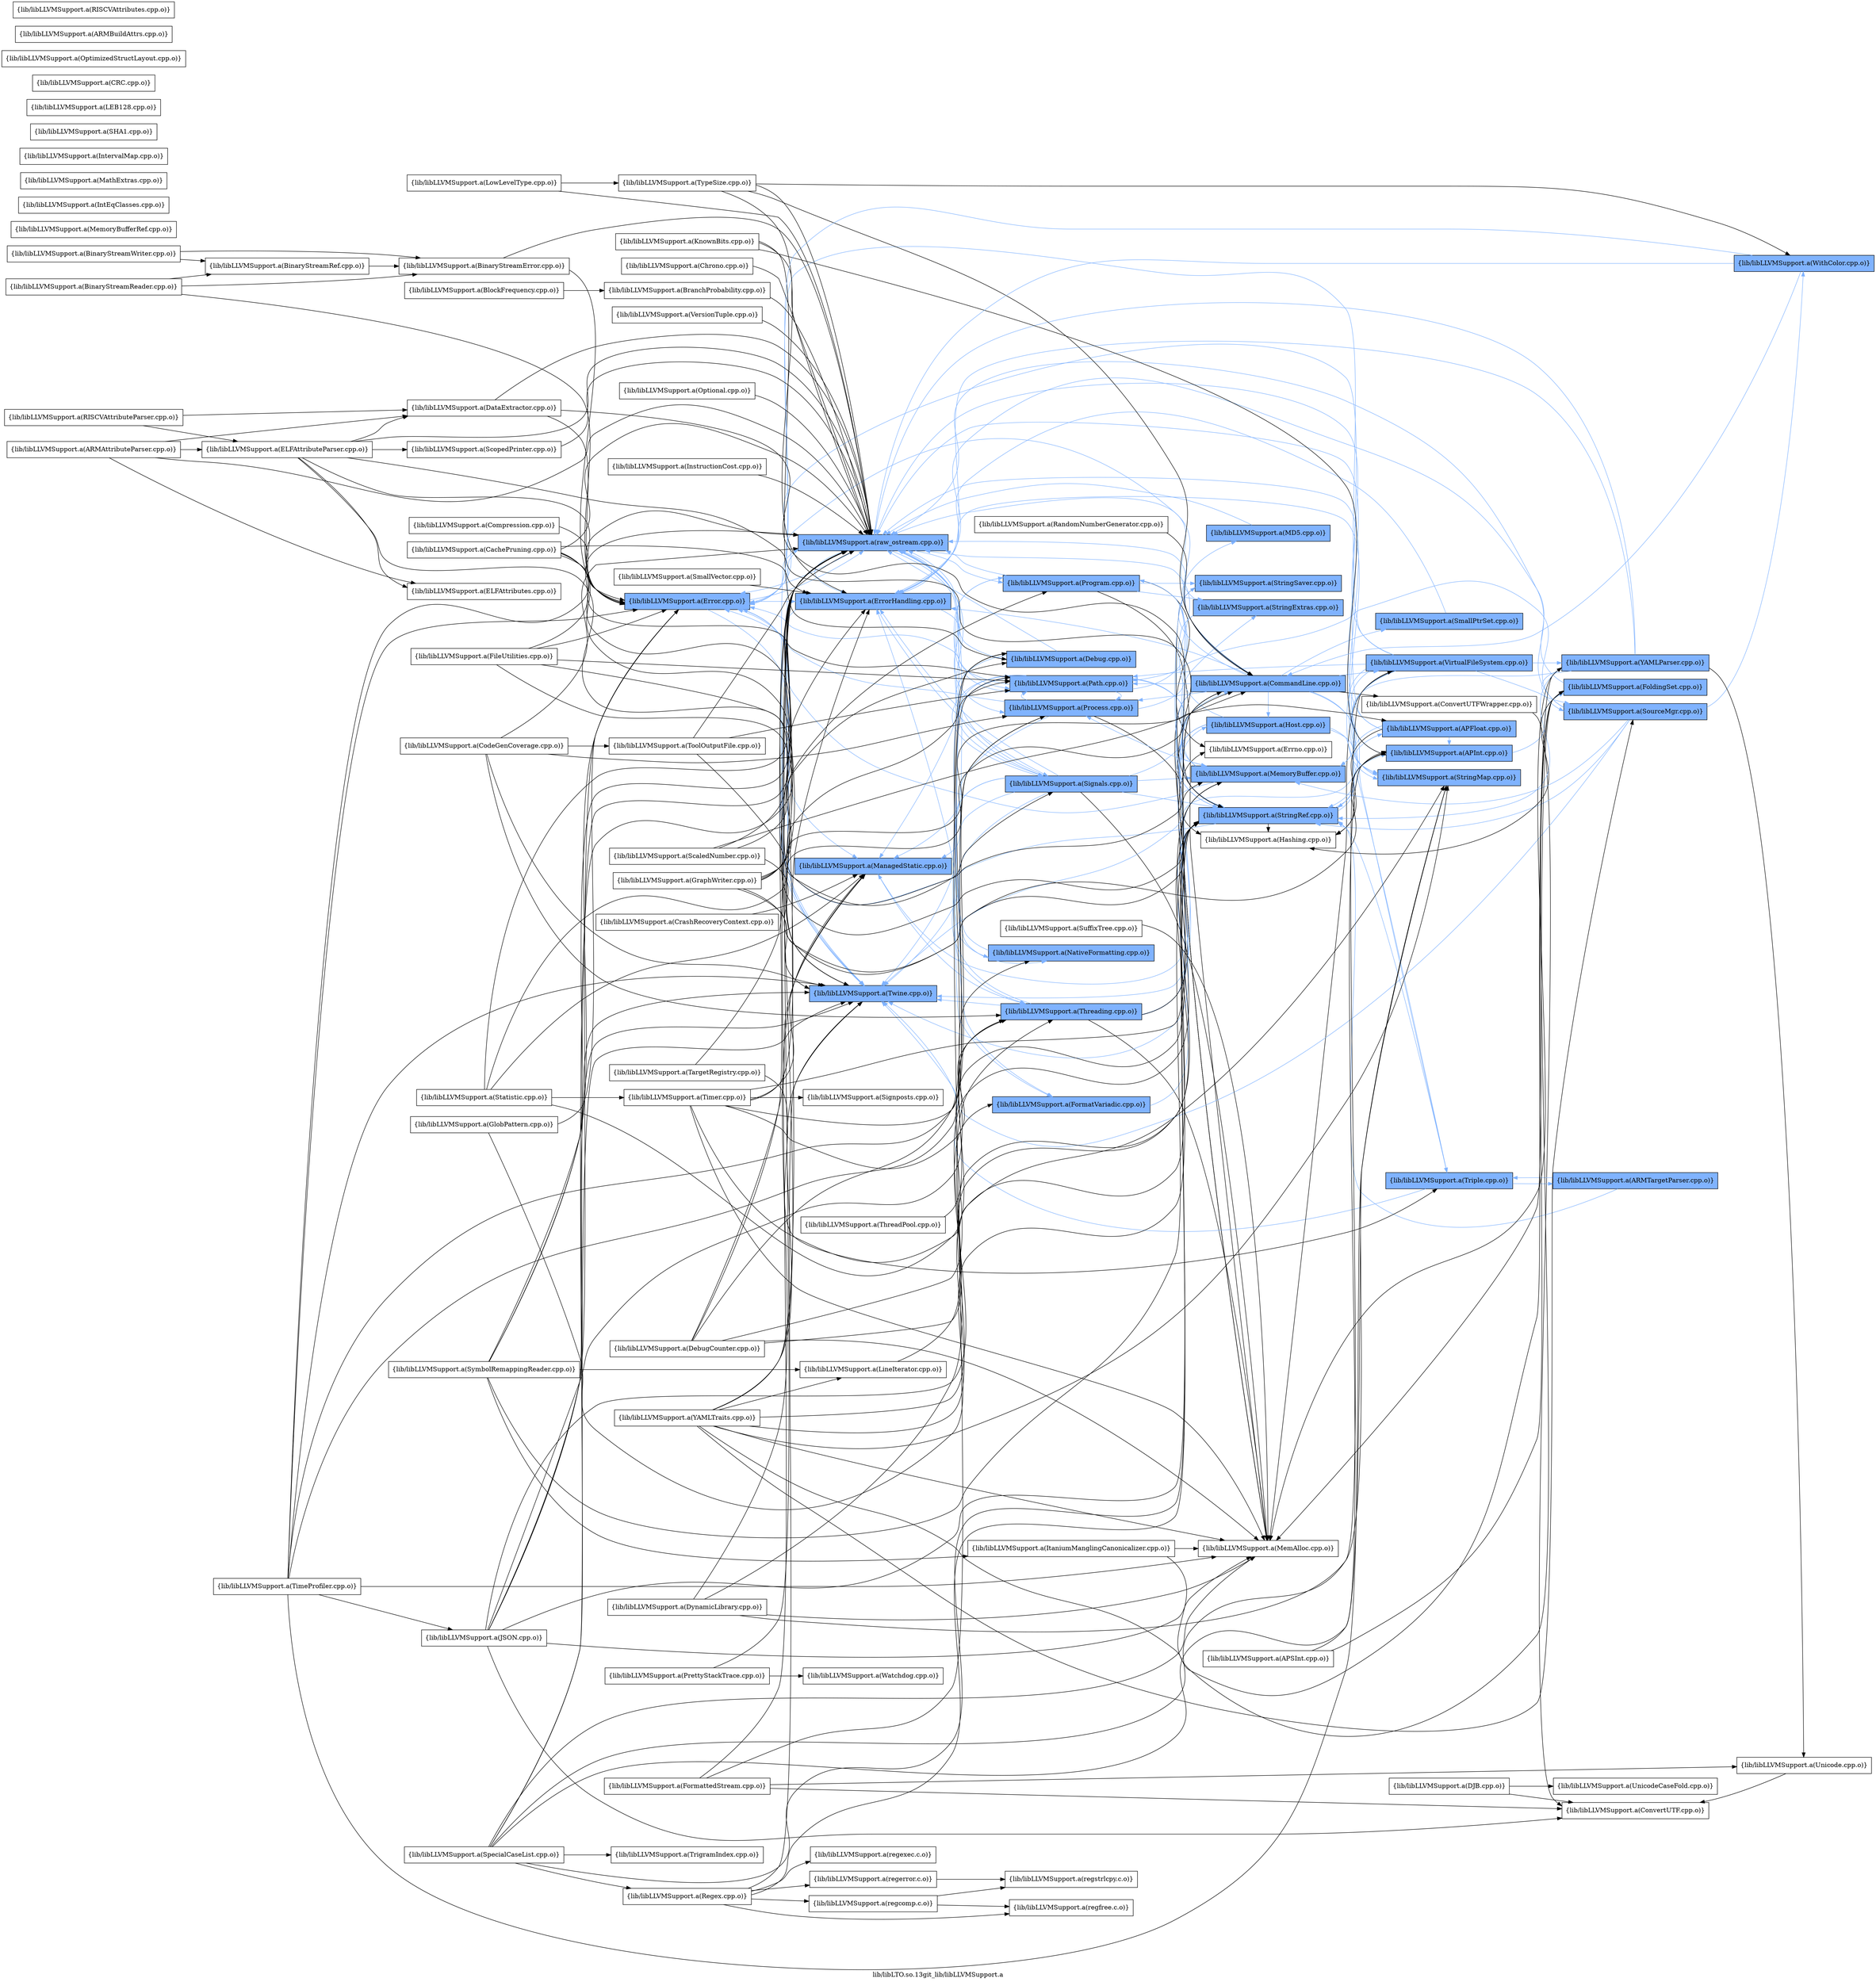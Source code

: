 digraph "lib/libLTO.so.13git_lib/libLLVMSupport.a" {
	label="lib/libLTO.so.13git_lib/libLLVMSupport.a";
	rankdir=LR;
	{ rank=same; Node0x55d65d90ad68;  }
	{ rank=same; Node0x55d65d90b588; Node0x55d65d910038; Node0x55d65d90dba8; Node0x55d65d90ec88;  }
	{ rank=same; Node0x55d65d9095a8; Node0x55d65d903018; Node0x55d65d8fda78; Node0x55d65d90d338; Node0x55d65d90fb88; Node0x55d65d8ee6b8; Node0x55d65d8eee38; Node0x55d65d8ef928;  }
	{ rank=same; Node0x55d65d8fb1d8; Node0x55d65d9121a8; Node0x55d65d911708; Node0x55d65d90c488; Node0x55d65d8ee988; Node0x55d65d9036a8; Node0x55d65d910768; Node0x55d65d90de28; Node0x55d65d90e058; Node0x55d65d90e468;  }
	{ rank=same; Node0x55d65d8fe158; Node0x55d65d90d1a8; Node0x55d65d90e7d8; Node0x55d65d90a638; Node0x55d65d90ce38; Node0x55d65d908e78; Node0x55d65d8f87f8;  }
	{ rank=same; Node0x55d65d8fe388; Node0x55d65d90ae08; Node0x55d65d90b9e8; Node0x55d65d910448; Node0x55d65d90b8f8;  }
	{ rank=same; Node0x55d65d90ad68;  }
	{ rank=same; Node0x55d65d90b588; Node0x55d65d910038; Node0x55d65d90dba8; Node0x55d65d90ec88;  }
	{ rank=same; Node0x55d65d9095a8; Node0x55d65d903018; Node0x55d65d8fda78; Node0x55d65d90d338; Node0x55d65d90fb88; Node0x55d65d8ee6b8; Node0x55d65d8eee38; Node0x55d65d8ef928;  }
	{ rank=same; Node0x55d65d8fb1d8; Node0x55d65d9121a8; Node0x55d65d911708; Node0x55d65d90c488; Node0x55d65d8ee988; Node0x55d65d9036a8; Node0x55d65d910768; Node0x55d65d90de28; Node0x55d65d90e058; Node0x55d65d90e468;  }
	{ rank=same; Node0x55d65d8fe158; Node0x55d65d90d1a8; Node0x55d65d90e7d8; Node0x55d65d90a638; Node0x55d65d90ce38; Node0x55d65d908e78; Node0x55d65d8f87f8;  }
	{ rank=same; Node0x55d65d8fe388; Node0x55d65d90ae08; Node0x55d65d90b9e8; Node0x55d65d910448; Node0x55d65d90b8f8;  }

	Node0x55d65d90ad68 [shape=record,shape=box,group=1,style=filled,fillcolor="0.600000 0.5 1",label="{lib/libLLVMSupport.a(Error.cpp.o)}"];
	Node0x55d65d90ad68 -> Node0x55d65d90b588[color="0.600000 0.5 1"];
	Node0x55d65d90ad68 -> Node0x55d65d910038[color="0.600000 0.5 1"];
	Node0x55d65d90ad68 -> Node0x55d65d90dba8[color="0.600000 0.5 1"];
	Node0x55d65d90ad68 -> Node0x55d65d90ec88[color="0.600000 0.5 1"];
	Node0x55d65d90b588 [shape=record,shape=box,group=1,style=filled,fillcolor="0.600000 0.5 1",label="{lib/libLLVMSupport.a(ErrorHandling.cpp.o)}"];
	Node0x55d65d90b588 -> Node0x55d65d9095a8[color="0.600000 0.5 1"];
	Node0x55d65d90b588 -> Node0x55d65d90dba8[color="0.600000 0.5 1"];
	Node0x55d65d90b588 -> Node0x55d65d90ec88[color="0.600000 0.5 1"];
	Node0x55d65d90b588 -> Node0x55d65d903018[color="0.600000 0.5 1"];
	Node0x55d65d8fb1d8 [shape=record,shape=box,group=1,style=filled,fillcolor="0.600000 0.5 1",label="{lib/libLLVMSupport.a(CommandLine.cpp.o)}"];
	Node0x55d65d8fb1d8 -> Node0x55d65d90ad68[color="0.600000 0.5 1"];
	Node0x55d65d8fb1d8 -> Node0x55d65d90b588[color="0.600000 0.5 1"];
	Node0x55d65d8fb1d8 -> Node0x55d65d8fe158;
	Node0x55d65d8fb1d8 -> Node0x55d65d910038[color="0.600000 0.5 1"];
	Node0x55d65d8fb1d8 -> Node0x55d65d9121a8;
	Node0x55d65d8fb1d8 -> Node0x55d65d90d1a8[color="0.600000 0.5 1"];
	Node0x55d65d8fb1d8 -> Node0x55d65d90e7d8[color="0.600000 0.5 1"];
	Node0x55d65d8fb1d8 -> Node0x55d65d90e468[color="0.600000 0.5 1"];
	Node0x55d65d8fb1d8 -> Node0x55d65d90c488[color="0.600000 0.5 1"];
	Node0x55d65d8fb1d8 -> Node0x55d65d90a638[color="0.600000 0.5 1"];
	Node0x55d65d8fb1d8 -> Node0x55d65d90dba8[color="0.600000 0.5 1"];
	Node0x55d65d8fb1d8 -> Node0x55d65d90ce38[color="0.600000 0.5 1"];
	Node0x55d65d8fb1d8 -> Node0x55d65d90ec88[color="0.600000 0.5 1"];
	Node0x55d65d8fb1d8 -> Node0x55d65d8ee988[color="0.600000 0.5 1"];
	Node0x55d65d8fb1d8 -> Node0x55d65d8ee6b8[color="0.600000 0.5 1"];
	Node0x55d65d8fb1d8 -> Node0x55d65d8eee38[color="0.600000 0.5 1"];
	Node0x55d65d9121a8 [shape=record,shape=box,group=0,label="{lib/libLLVMSupport.a(MemAlloc.cpp.o)}"];
	Node0x55d65d911708 [shape=record,shape=box,group=1,style=filled,fillcolor="0.600000 0.5 1",label="{lib/libLLVMSupport.a(MemoryBuffer.cpp.o)}"];
	Node0x55d65d911708 -> Node0x55d65d90ad68[color="0.600000 0.5 1"];
	Node0x55d65d911708 -> Node0x55d65d90dba8[color="0.600000 0.5 1"];
	Node0x55d65d911708 -> Node0x55d65d8ee6b8[color="0.600000 0.5 1"];
	Node0x55d65d911708 -> Node0x55d65d8eee38[color="0.600000 0.5 1"];
	Node0x55d65d911708 -> Node0x55d65d8ef928[color="0.600000 0.5 1"];
	Node0x55d65d9131e8 [shape=record,shape=box,group=0,label="{lib/libLLVMSupport.a(MemoryBufferRef.cpp.o)}"];
	Node0x55d65d90e058 [shape=record,shape=box,group=1,style=filled,fillcolor="0.600000 0.5 1",label="{lib/libLLVMSupport.a(StringExtras.cpp.o)}"];
	Node0x55d65d90e058 -> Node0x55d65d90c488[color="0.600000 0.5 1"];
	Node0x55d65d90e058 -> Node0x55d65d90ec88[color="0.600000 0.5 1"];
	Node0x55d65d90e7d8 [shape=record,shape=box,group=1,style=filled,fillcolor="0.600000 0.5 1",label="{lib/libLLVMSupport.a(StringMap.cpp.o)}"];
	Node0x55d65d90e7d8 -> Node0x55d65d90b588[color="0.600000 0.5 1"];
	Node0x55d65d90ec88 [shape=record,shape=box,group=1,style=filled,fillcolor="0.600000 0.5 1",label="{lib/libLLVMSupport.a(raw_ostream.cpp.o)}"];
	Node0x55d65d90ec88 -> Node0x55d65d90ad68[color="0.600000 0.5 1"];
	Node0x55d65d90ec88 -> Node0x55d65d90b588[color="0.600000 0.5 1"];
	Node0x55d65d90ec88 -> Node0x55d65d90d338[color="0.600000 0.5 1"];
	Node0x55d65d90ec88 -> Node0x55d65d90fb88[color="0.600000 0.5 1"];
	Node0x55d65d90ec88 -> Node0x55d65d90dba8[color="0.600000 0.5 1"];
	Node0x55d65d90ec88 -> Node0x55d65d8ee6b8[color="0.600000 0.5 1"];
	Node0x55d65d90ec88 -> Node0x55d65d8eee38[color="0.600000 0.5 1"];
	Node0x55d65d90ec88 -> Node0x55d65d8ef928[color="0.600000 0.5 1"];
	Node0x55d65d8f87f8 [shape=record,shape=box,group=1,style=filled,fillcolor="0.600000 0.5 1",label="{lib/libLLVMSupport.a(APInt.cpp.o)}"];
	Node0x55d65d8f87f8 -> Node0x55d65d90b8f8[color="0.600000 0.5 1"];
	Node0x55d65d8f87f8 -> Node0x55d65d90de28;
	Node0x55d65d8f87f8 -> Node0x55d65d90ec88[color="0.600000 0.5 1"];
	Node0x55d65d90c488 [shape=record,shape=box,group=1,style=filled,fillcolor="0.600000 0.5 1",label="{lib/libLLVMSupport.a(StringRef.cpp.o)}"];
	Node0x55d65d90c488 -> Node0x55d65d90ad68[color="0.600000 0.5 1"];
	Node0x55d65d90c488 -> Node0x55d65d90de28;
	Node0x55d65d90c488 -> Node0x55d65d908e78[color="0.600000 0.5 1"];
	Node0x55d65d90c488 -> Node0x55d65d8f87f8[color="0.600000 0.5 1"];
	Node0x55d65d90dba8 [shape=record,shape=box,group=1,style=filled,fillcolor="0.600000 0.5 1",label="{lib/libLLVMSupport.a(Twine.cpp.o)}"];
	Node0x55d65d90dba8 -> Node0x55d65d90ec88[color="0.600000 0.5 1"];
	Node0x55d65d90a638 [shape=record,shape=box,group=1,style=filled,fillcolor="0.600000 0.5 1",label="{lib/libLLVMSupport.a(Triple.cpp.o)}"];
	Node0x55d65d90a638 -> Node0x55d65d90c488[color="0.600000 0.5 1"];
	Node0x55d65d90a638 -> Node0x55d65d90ae08[color="0.600000 0.5 1"];
	Node0x55d65d90a638 -> Node0x55d65d90dba8[color="0.600000 0.5 1"];
	Node0x55d65d908e78 [shape=record,shape=box,group=1,style=filled,fillcolor="0.600000 0.5 1",label="{lib/libLLVMSupport.a(APFloat.cpp.o)}"];
	Node0x55d65d908e78 -> Node0x55d65d90ad68[color="0.600000 0.5 1"];
	Node0x55d65d908e78 -> Node0x55d65d90de28;
	Node0x55d65d908e78 -> Node0x55d65d8f87f8[color="0.600000 0.5 1"];
	Node0x55d65d908e78 -> Node0x55d65d90c488[color="0.600000 0.5 1"];
	Node0x55d65d908e78 -> Node0x55d65d90ec88[color="0.600000 0.5 1"];
	Node0x55d65d90f7c8 [shape=record,shape=box,group=0,label="{lib/libLLVMSupport.a(KnownBits.cpp.o)}"];
	Node0x55d65d90f7c8 -> Node0x55d65d9095a8;
	Node0x55d65d90f7c8 -> Node0x55d65d8f87f8;
	Node0x55d65d90f7c8 -> Node0x55d65d90ec88;
	Node0x55d65d90d1a8 [shape=record,shape=box,group=1,style=filled,fillcolor="0.600000 0.5 1",label="{lib/libLLVMSupport.a(SmallPtrSet.cpp.o)}"];
	Node0x55d65d90d1a8 -> Node0x55d65d90b588[color="0.600000 0.5 1"];
	Node0x55d65d90e508 [shape=record,shape=box,group=0,label="{lib/libLLVMSupport.a(TypeSize.cpp.o)}"];
	Node0x55d65d90e508 -> Node0x55d65d90b588;
	Node0x55d65d90e508 -> Node0x55d65d8fb1d8;
	Node0x55d65d90e508 -> Node0x55d65d90d3d8;
	Node0x55d65d90e508 -> Node0x55d65d90ec88;
	Node0x55d65d9095a8 [shape=record,shape=box,group=1,style=filled,fillcolor="0.600000 0.5 1",label="{lib/libLLVMSupport.a(Debug.cpp.o)}"];
	Node0x55d65d9095a8 -> Node0x55d65d910038[color="0.600000 0.5 1"];
	Node0x55d65d9095a8 -> Node0x55d65d90ec88[color="0.600000 0.5 1"];
	Node0x55d65d910038 [shape=record,shape=box,group=1,style=filled,fillcolor="0.600000 0.5 1",label="{lib/libLLVMSupport.a(ManagedStatic.cpp.o)}"];
	Node0x55d65d910038 -> Node0x55d65d8fda78[color="0.600000 0.5 1"];
	Node0x55d65d8f9838 [shape=record,shape=box,group=0,label="{lib/libLLVMSupport.a(BranchProbability.cpp.o)}"];
	Node0x55d65d8f9838 -> Node0x55d65d90ec88;
	Node0x55d65d8faf08 [shape=record,shape=box,group=0,label="{lib/libLLVMSupport.a(CodeGenCoverage.cpp.o)}"];
	Node0x55d65d8faf08 -> Node0x55d65d90a548;
	Node0x55d65d8faf08 -> Node0x55d65d90dba8;
	Node0x55d65d8faf08 -> Node0x55d65d90ec88;
	Node0x55d65d8faf08 -> Node0x55d65d8eee38;
	Node0x55d65d8faf08 -> Node0x55d65d8fda78;
	Node0x55d65d90cd48 [shape=record,shape=box,group=0,label="{lib/libLLVMSupport.a(GraphWriter.cpp.o)}"];
	Node0x55d65d90cd48 -> Node0x55d65d8fb1d8;
	Node0x55d65d90cd48 -> Node0x55d65d90c488;
	Node0x55d65d90cd48 -> Node0x55d65d90dba8;
	Node0x55d65d90cd48 -> Node0x55d65d90ec88;
	Node0x55d65d90cd48 -> Node0x55d65d8ee6b8;
	Node0x55d65d90cd48 -> Node0x55d65d8ef928;
	Node0x55d65d8ee028 [shape=record,shape=box,group=0,label="{lib/libLLVMSupport.a(DynamicLibrary.cpp.o)}"];
	Node0x55d65d8ee028 -> Node0x55d65d910038;
	Node0x55d65d8ee028 -> Node0x55d65d9121a8;
	Node0x55d65d8ee028 -> Node0x55d65d90e7d8;
	Node0x55d65d8ee028 -> Node0x55d65d8fda78;
	Node0x55d65d90de28 [shape=record,shape=box,group=0,label="{lib/libLLVMSupport.a(Hashing.cpp.o)}"];
	Node0x55d65d910768 [shape=record,shape=box,group=1,style=filled,fillcolor="0.600000 0.5 1",label="{lib/libLLVMSupport.a(MD5.cpp.o)}"];
	Node0x55d65d910768 -> Node0x55d65d90ec88[color="0.600000 0.5 1"];
	Node0x55d65d9028e8 [shape=record,shape=box,group=0,label="{lib/libLLVMSupport.a(TargetRegistry.cpp.o)}"];
	Node0x55d65d9028e8 -> Node0x55d65d90a638;
	Node0x55d65d9028e8 -> Node0x55d65d90ec88;
	Node0x55d65d90e468 [shape=record,shape=box,group=1,style=filled,fillcolor="0.600000 0.5 1",label="{lib/libLLVMSupport.a(StringSaver.cpp.o)}"];
	Node0x55d65d90e468 -> Node0x55d65d9121a8;
	Node0x55d65d90e468 -> Node0x55d65d90c488[color="0.600000 0.5 1"];
	Node0x55d65d90b8f8 [shape=record,shape=box,group=1,style=filled,fillcolor="0.600000 0.5 1",label="{lib/libLLVMSupport.a(FoldingSet.cpp.o)}"];
	Node0x55d65d90b8f8 -> Node0x55d65d90b588[color="0.600000 0.5 1"];
	Node0x55d65d90b8f8 -> Node0x55d65d90de28;
	Node0x55d65d90b8f8 -> Node0x55d65d9121a8;
	Node0x55d65d90cbb8 [shape=record,shape=box,group=0,label="{lib/libLLVMSupport.a(FormattedStream.cpp.o)}"];
	Node0x55d65d90cbb8 -> Node0x55d65d9095a8;
	Node0x55d65d90cbb8 -> Node0x55d65d8fe388;
	Node0x55d65d90cbb8 -> Node0x55d65d90c3e8;
	Node0x55d65d90cbb8 -> Node0x55d65d90ec88;
	Node0x55d65d90e9b8 [shape=record,shape=box,group=0,label="{lib/libLLVMSupport.a(Regex.cpp.o)}"];
	Node0x55d65d90e9b8 -> Node0x55d65d90c488;
	Node0x55d65d90e9b8 -> Node0x55d65d90dba8;
	Node0x55d65d90e9b8 -> Node0x55d65d8ff7d8;
	Node0x55d65d90e9b8 -> Node0x55d65d8ec458;
	Node0x55d65d90e9b8 -> Node0x55d65d8ecbd8;
	Node0x55d65d90e9b8 -> Node0x55d65d8ec8b8;
	Node0x55d65d90e648 [shape=record,shape=box,group=0,label="{lib/libLLVMSupport.a(InstructionCost.cpp.o)}"];
	Node0x55d65d90e648 -> Node0x55d65d90ec88;
	Node0x55d65d8ee6b8 [shape=record,shape=box,group=1,style=filled,fillcolor="0.600000 0.5 1",label="{lib/libLLVMSupport.a(Path.cpp.o)}"];
	Node0x55d65d8ee6b8 -> Node0x55d65d90ad68[color="0.600000 0.5 1"];
	Node0x55d65d8ee6b8 -> Node0x55d65d910768[color="0.600000 0.5 1"];
	Node0x55d65d8ee6b8 -> Node0x55d65d90c488[color="0.600000 0.5 1"];
	Node0x55d65d8ee6b8 -> Node0x55d65d90dba8[color="0.600000 0.5 1"];
	Node0x55d65d8ee6b8 -> Node0x55d65d8eee38[color="0.600000 0.5 1"];
	Node0x55d65d8ee6b8 -> Node0x55d65d903018[color="0.600000 0.5 1"];
	Node0x55d65d90b9e8 [shape=record,shape=box,group=1,style=filled,fillcolor="0.600000 0.5 1",label="{lib/libLLVMSupport.a(SourceMgr.cpp.o)}"];
	Node0x55d65d90b9e8 -> Node0x55d65d911708[color="0.600000 0.5 1"];
	Node0x55d65d90b9e8 -> Node0x55d65d90c488[color="0.600000 0.5 1"];
	Node0x55d65d90b9e8 -> Node0x55d65d90dba8[color="0.600000 0.5 1"];
	Node0x55d65d90b9e8 -> Node0x55d65d90d3d8[color="0.600000 0.5 1"];
	Node0x55d65d90b9e8 -> Node0x55d65d90ec88[color="0.600000 0.5 1"];
	Node0x55d65d90b9e8 -> Node0x55d65d8ee6b8[color="0.600000 0.5 1"];
	Node0x55d65d90a548 [shape=record,shape=box,group=0,label="{lib/libLLVMSupport.a(ToolOutputFile.cpp.o)}"];
	Node0x55d65d90a548 -> Node0x55d65d90ec88;
	Node0x55d65d90a548 -> Node0x55d65d8ee6b8;
	Node0x55d65d90a548 -> Node0x55d65d903018;
	Node0x55d65d8fbc28 [shape=record,shape=box,group=0,label="{lib/libLLVMSupport.a(Chrono.cpp.o)}"];
	Node0x55d65d8fbc28 -> Node0x55d65d90ec88;
	Node0x55d65d90eaa8 [shape=record,shape=box,group=0,label="{lib/libLLVMSupport.a(PrettyStackTrace.cpp.o)}"];
	Node0x55d65d90eaa8 -> Node0x55d65d90ec88;
	Node0x55d65d90eaa8 -> Node0x55d65d8fe1f8;
	Node0x55d65d90b2b8 [shape=record,shape=box,group=0,label="{lib/libLLVMSupport.a(TimeProfiler.cpp.o)}"];
	Node0x55d65d90b2b8 -> Node0x55d65d90ad68;
	Node0x55d65d90b2b8 -> Node0x55d65d9121a8;
	Node0x55d65d90b2b8 -> Node0x55d65d90e7d8;
	Node0x55d65d90b2b8 -> Node0x55d65d90ba38;
	Node0x55d65d90b2b8 -> Node0x55d65d90dba8;
	Node0x55d65d90b2b8 -> Node0x55d65d90ec88;
	Node0x55d65d90b2b8 -> Node0x55d65d8ee6b8;
	Node0x55d65d90b2b8 -> Node0x55d65d8eee38;
	Node0x55d65d909ff8 [shape=record,shape=box,group=0,label="{lib/libLLVMSupport.a(Timer.cpp.o)}"];
	Node0x55d65d909ff8 -> Node0x55d65d8fb1d8;
	Node0x55d65d909ff8 -> Node0x55d65d910038;
	Node0x55d65d909ff8 -> Node0x55d65d9121a8;
	Node0x55d65d909ff8 -> Node0x55d65d90e7d8;
	Node0x55d65d909ff8 -> Node0x55d65d909d28;
	Node0x55d65d909ff8 -> Node0x55d65d90ec88;
	Node0x55d65d909ff8 -> Node0x55d65d8eee38;
	Node0x55d65d909ff8 -> Node0x55d65d8fda78;
	Node0x55d65d90be98 [shape=record,shape=box,group=0,label="{lib/libLLVMSupport.a(Statistic.cpp.o)}"];
	Node0x55d65d90be98 -> Node0x55d65d8fb1d8;
	Node0x55d65d90be98 -> Node0x55d65d910038;
	Node0x55d65d90be98 -> Node0x55d65d909ff8;
	Node0x55d65d90be98 -> Node0x55d65d90ec88;
	Node0x55d65d90be98 -> Node0x55d65d8fda78;
	Node0x55d65d8fda78 [shape=record,shape=box,group=1,style=filled,fillcolor="0.600000 0.5 1",label="{lib/libLLVMSupport.a(Threading.cpp.o)}"];
	Node0x55d65d8fda78 -> Node0x55d65d90b588[color="0.600000 0.5 1"];
	Node0x55d65d8fda78 -> Node0x55d65d9121a8;
	Node0x55d65d8fda78 -> Node0x55d65d90c488[color="0.600000 0.5 1"];
	Node0x55d65d8fda78 -> Node0x55d65d90dba8[color="0.600000 0.5 1"];
	Node0x55d65d8fda78 -> Node0x55d65d8ee988[color="0.600000 0.5 1"];
	Node0x55d65d8fda78 -> Node0x55d65d9036a8;
	Node0x55d65d90d338 [shape=record,shape=box,group=1,style=filled,fillcolor="0.600000 0.5 1",label="{lib/libLLVMSupport.a(FormatVariadic.cpp.o)}"];
	Node0x55d65d90d338 -> Node0x55d65d90c488[color="0.600000 0.5 1"];
	Node0x55d65d90fb88 [shape=record,shape=box,group=1,style=filled,fillcolor="0.600000 0.5 1",label="{lib/libLLVMSupport.a(NativeFormatting.cpp.o)}"];
	Node0x55d65d90fb88 -> Node0x55d65d90ec88[color="0.600000 0.5 1"];
	Node0x55d65d8ee988 [shape=record,shape=box,group=1,style=filled,fillcolor="0.600000 0.5 1",label="{lib/libLLVMSupport.a(Host.cpp.o)}"];
	Node0x55d65d8ee988 -> Node0x55d65d9121a8;
	Node0x55d65d8ee988 -> Node0x55d65d911708[color="0.600000 0.5 1"];
	Node0x55d65d8ee988 -> Node0x55d65d90e7d8[color="0.600000 0.5 1"];
	Node0x55d65d8ee988 -> Node0x55d65d90c488[color="0.600000 0.5 1"];
	Node0x55d65d8ee988 -> Node0x55d65d90a638[color="0.600000 0.5 1"];
	Node0x55d65d8ee988 -> Node0x55d65d90ec88[color="0.600000 0.5 1"];
	Node0x55d65d8ef748 [shape=record,shape=box,group=0,label="{lib/libLLVMSupport.a(IntEqClasses.cpp.o)}"];
	Node0x55d65d910808 [shape=record,shape=box,group=0,label="{lib/libLLVMSupport.a(MathExtras.cpp.o)}"];
	Node0x55d65d8f04b8 [shape=record,shape=box,group=0,label="{lib/libLLVMSupport.a(IntervalMap.cpp.o)}"];
	Node0x55d65d8fa4b8 [shape=record,shape=box,group=0,label="{lib/libLLVMSupport.a(BlockFrequency.cpp.o)}"];
	Node0x55d65d8fa4b8 -> Node0x55d65d8f9838;
	Node0x55d65d90d838 [shape=record,shape=box,group=0,label="{lib/libLLVMSupport.a(ScaledNumber.cpp.o)}"];
	Node0x55d65d90d838 -> Node0x55d65d9095a8;
	Node0x55d65d90d838 -> Node0x55d65d908e78;
	Node0x55d65d90d838 -> Node0x55d65d8f87f8;
	Node0x55d65d90d838 -> Node0x55d65d90ec88;
	Node0x55d65d910cb8 [shape=record,shape=box,group=0,label="{lib/libLLVMSupport.a(LowLevelType.cpp.o)}"];
	Node0x55d65d910cb8 -> Node0x55d65d90e508;
	Node0x55d65d910cb8 -> Node0x55d65d90ec88;
	Node0x55d65d910588 [shape=record,shape=box,group=0,label="{lib/libLLVMSupport.a(YAMLTraits.cpp.o)}"];
	Node0x55d65d910588 -> Node0x55d65d90b588;
	Node0x55d65d910588 -> Node0x55d65d90f278;
	Node0x55d65d910588 -> Node0x55d65d9121a8;
	Node0x55d65d910588 -> Node0x55d65d911708;
	Node0x55d65d910588 -> Node0x55d65d90b9e8;
	Node0x55d65d910588 -> Node0x55d65d90e7d8;
	Node0x55d65d910588 -> Node0x55d65d90c488;
	Node0x55d65d910588 -> Node0x55d65d90dba8;
	Node0x55d65d910588 -> Node0x55d65d910448;
	Node0x55d65d910588 -> Node0x55d65d90ec88;
	Node0x55d65d90f278 [shape=record,shape=box,group=0,label="{lib/libLLVMSupport.a(LineIterator.cpp.o)}"];
	Node0x55d65d90f278 -> Node0x55d65d911708;
	Node0x55d65d909c88 [shape=record,shape=box,group=0,label="{lib/libLLVMSupport.a(DebugCounter.cpp.o)}"];
	Node0x55d65d909c88 -> Node0x55d65d9095a8;
	Node0x55d65d909c88 -> Node0x55d65d8fb1d8;
	Node0x55d65d909c88 -> Node0x55d65d910038;
	Node0x55d65d909c88 -> Node0x55d65d9121a8;
	Node0x55d65d909c88 -> Node0x55d65d90c488;
	Node0x55d65d909c88 -> Node0x55d65d90ec88;
	Node0x55d65d90d428 [shape=record,shape=box,group=0,label="{lib/libLLVMSupport.a(SuffixTree.cpp.o)}"];
	Node0x55d65d90d428 -> Node0x55d65d9121a8;
	Node0x55d65d90d3d8 [shape=record,shape=box,group=1,style=filled,fillcolor="0.600000 0.5 1",label="{lib/libLLVMSupport.a(WithColor.cpp.o)}"];
	Node0x55d65d90d3d8 -> Node0x55d65d90ad68[color="0.600000 0.5 1"];
	Node0x55d65d90d3d8 -> Node0x55d65d8fb1d8[color="0.600000 0.5 1"];
	Node0x55d65d90d3d8 -> Node0x55d65d90ec88[color="0.600000 0.5 1"];
	Node0x55d65d90cfc8 [shape=record,shape=box,group=0,label="{lib/libLLVMSupport.a(SHA1.cpp.o)}"];
	Node0x55d65d90b5d8 [shape=record,shape=box,group=0,label="{lib/libLLVMSupport.a(ThreadPool.cpp.o)}"];
	Node0x55d65d90b5d8 -> Node0x55d65d8fda78;
	Node0x55d65d90b178 [shape=record,shape=box,group=0,label="{lib/libLLVMSupport.a(FileUtilities.cpp.o)}"];
	Node0x55d65d90b178 -> Node0x55d65d90ad68;
	Node0x55d65d90b178 -> Node0x55d65d911708;
	Node0x55d65d90b178 -> Node0x55d65d90dba8;
	Node0x55d65d90b178 -> Node0x55d65d90ec88;
	Node0x55d65d90b178 -> Node0x55d65d8ee6b8;
	Node0x55d65d8fa058 [shape=record,shape=box,group=0,label="{lib/libLLVMSupport.a(CachePruning.cpp.o)}"];
	Node0x55d65d8fa058 -> Node0x55d65d90ad68;
	Node0x55d65d8fa058 -> Node0x55d65d90b588;
	Node0x55d65d8fa058 -> Node0x55d65d90c488;
	Node0x55d65d8fa058 -> Node0x55d65d90dba8;
	Node0x55d65d8fa058 -> Node0x55d65d90ec88;
	Node0x55d65d8fa058 -> Node0x55d65d8ee6b8;
	Node0x55d65d8fd258 [shape=record,shape=box,group=0,label="{lib/libLLVMSupport.a(Compression.cpp.o)}"];
	Node0x55d65d8fd258 -> Node0x55d65d90ad68;
	Node0x55d65d903018 [shape=record,shape=box,group=1,style=filled,fillcolor="0.600000 0.5 1",label="{lib/libLLVMSupport.a(Signals.cpp.o)}"];
	Node0x55d65d903018 -> Node0x55d65d90b588[color="0.600000 0.5 1"];
	Node0x55d65d903018 -> Node0x55d65d90d338[color="0.600000 0.5 1"];
	Node0x55d65d903018 -> Node0x55d65d8fb1d8[color="0.600000 0.5 1"];
	Node0x55d65d903018 -> Node0x55d65d910038[color="0.600000 0.5 1"];
	Node0x55d65d903018 -> Node0x55d65d9121a8;
	Node0x55d65d903018 -> Node0x55d65d911708[color="0.600000 0.5 1"];
	Node0x55d65d903018 -> Node0x55d65d90fb88[color="0.600000 0.5 1"];
	Node0x55d65d903018 -> Node0x55d65d90c488[color="0.600000 0.5 1"];
	Node0x55d65d903018 -> Node0x55d65d90dba8[color="0.600000 0.5 1"];
	Node0x55d65d903018 -> Node0x55d65d90ec88[color="0.600000 0.5 1"];
	Node0x55d65d903018 -> Node0x55d65d8ee6b8[color="0.600000 0.5 1"];
	Node0x55d65d903018 -> Node0x55d65d8ef928[color="0.600000 0.5 1"];
	Node0x55d65d903018 -> Node0x55d65d8fda78[color="0.600000 0.5 1"];
	Node0x55d65d90eaf8 [shape=record,shape=box,group=0,label="{lib/libLLVMSupport.a(LEB128.cpp.o)}"];
	Node0x55d65d8fc0d8 [shape=record,shape=box,group=0,label="{lib/libLLVMSupport.a(CRC.cpp.o)}"];
	Node0x55d65d8eee38 [shape=record,shape=box,group=1,style=filled,fillcolor="0.600000 0.5 1",label="{lib/libLLVMSupport.a(Process.cpp.o)}"];
	Node0x55d65d8eee38 -> Node0x55d65d90ad68[color="0.600000 0.5 1"];
	Node0x55d65d8eee38 -> Node0x55d65d90de28;
	Node0x55d65d8eee38 -> Node0x55d65d910038[color="0.600000 0.5 1"];
	Node0x55d65d8eee38 -> Node0x55d65d90e058[color="0.600000 0.5 1"];
	Node0x55d65d8eee38 -> Node0x55d65d8ee6b8[color="0.600000 0.5 1"];
	Node0x55d65d8fe158 [shape=record,shape=box,group=0,label="{lib/libLLVMSupport.a(ConvertUTFWrapper.cpp.o)}"];
	Node0x55d65d8fe158 -> Node0x55d65d8fe388;
	Node0x55d65d90ce38 [shape=record,shape=box,group=1,style=filled,fillcolor="0.600000 0.5 1",label="{lib/libLLVMSupport.a(VirtualFileSystem.cpp.o)}"];
	Node0x55d65d90ce38 -> Node0x55d65d90ad68[color="0.600000 0.5 1"];
	Node0x55d65d90ce38 -> Node0x55d65d9121a8;
	Node0x55d65d90ce38 -> Node0x55d65d911708[color="0.600000 0.5 1"];
	Node0x55d65d90ce38 -> Node0x55d65d90b9e8[color="0.600000 0.5 1"];
	Node0x55d65d90ce38 -> Node0x55d65d90e7d8[color="0.600000 0.5 1"];
	Node0x55d65d90ce38 -> Node0x55d65d90c488[color="0.600000 0.5 1"];
	Node0x55d65d90ce38 -> Node0x55d65d90dba8[color="0.600000 0.5 1"];
	Node0x55d65d90ce38 -> Node0x55d65d910448[color="0.600000 0.5 1"];
	Node0x55d65d90ce38 -> Node0x55d65d90ec88[color="0.600000 0.5 1"];
	Node0x55d65d90ce38 -> Node0x55d65d8ee6b8[color="0.600000 0.5 1"];
	Node0x55d65d8fe388 [shape=record,shape=box,group=0,label="{lib/libLLVMSupport.a(ConvertUTF.cpp.o)}"];
	Node0x55d65d90c3e8 [shape=record,shape=box,group=0,label="{lib/libLLVMSupport.a(Unicode.cpp.o)}"];
	Node0x55d65d90c3e8 -> Node0x55d65d8fe388;
	Node0x55d65d8ef928 [shape=record,shape=box,group=1,style=filled,fillcolor="0.600000 0.5 1",label="{lib/libLLVMSupport.a(Program.cpp.o)}"];
	Node0x55d65d8ef928 -> Node0x55d65d9121a8;
	Node0x55d65d8ef928 -> Node0x55d65d90e058[color="0.600000 0.5 1"];
	Node0x55d65d8ef928 -> Node0x55d65d90e468[color="0.600000 0.5 1"];
	Node0x55d65d8ef928 -> Node0x55d65d90c488[color="0.600000 0.5 1"];
	Node0x55d65d8ef928 -> Node0x55d65d90ec88[color="0.600000 0.5 1"];
	Node0x55d65d8ef928 -> Node0x55d65d8ee6b8[color="0.600000 0.5 1"];
	Node0x55d65d8ef928 -> Node0x55d65d9036a8;
	Node0x55d65d8fe1f8 [shape=record,shape=box,group=0,label="{lib/libLLVMSupport.a(Watchdog.cpp.o)}"];
	Node0x55d65d90f2c8 [shape=record,shape=box,group=0,label="{lib/libLLVMSupport.a(RandomNumberGenerator.cpp.o)}"];
	Node0x55d65d90f2c8 -> Node0x55d65d8fb1d8;
	Node0x55d65d8ff7d8 [shape=record,shape=box,group=0,label="{lib/libLLVMSupport.a(regcomp.c.o)}"];
	Node0x55d65d8ff7d8 -> Node0x55d65d8ec8b8;
	Node0x55d65d8ff7d8 -> Node0x55d65d8ed948;
	Node0x55d65d8ec458 [shape=record,shape=box,group=0,label="{lib/libLLVMSupport.a(regerror.c.o)}"];
	Node0x55d65d8ec458 -> Node0x55d65d8ed948;
	Node0x55d65d8ecbd8 [shape=record,shape=box,group=0,label="{lib/libLLVMSupport.a(regexec.c.o)}"];
	Node0x55d65d8ec8b8 [shape=record,shape=box,group=0,label="{lib/libLLVMSupport.a(regfree.c.o)}"];
	Node0x55d65d90cac8 [shape=record,shape=box,group=0,label="{lib/libLLVMSupport.a(SmallVector.cpp.o)}"];
	Node0x55d65d90cac8 -> Node0x55d65d90b588;
	Node0x55d65d90ba38 [shape=record,shape=box,group=0,label="{lib/libLLVMSupport.a(JSON.cpp.o)}"];
	Node0x55d65d90ba38 -> Node0x55d65d90ad68;
	Node0x55d65d90ba38 -> Node0x55d65d90d338;
	Node0x55d65d90ba38 -> Node0x55d65d8fe388;
	Node0x55d65d90ba38 -> Node0x55d65d9121a8;
	Node0x55d65d90ba38 -> Node0x55d65d90fb88;
	Node0x55d65d90ba38 -> Node0x55d65d90c488;
	Node0x55d65d90ba38 -> Node0x55d65d90dba8;
	Node0x55d65d90ba38 -> Node0x55d65d90ec88;
	Node0x55d65d909d28 [shape=record,shape=box,group=0,label="{lib/libLLVMSupport.a(Signposts.cpp.o)}"];
	Node0x55d65d90ae08 [shape=record,shape=box,group=1,style=filled,fillcolor="0.600000 0.5 1",label="{lib/libLLVMSupport.a(ARMTargetParser.cpp.o)}"];
	Node0x55d65d90ae08 -> Node0x55d65d90c488[color="0.600000 0.5 1"];
	Node0x55d65d90ae08 -> Node0x55d65d90a638[color="0.600000 0.5 1"];
	Node0x55d65d910448 [shape=record,shape=box,group=1,style=filled,fillcolor="0.600000 0.5 1",label="{lib/libLLVMSupport.a(YAMLParser.cpp.o)}"];
	Node0x55d65d910448 -> Node0x55d65d90b588[color="0.600000 0.5 1"];
	Node0x55d65d910448 -> Node0x55d65d9121a8;
	Node0x55d65d910448 -> Node0x55d65d911708[color="0.600000 0.5 1"];
	Node0x55d65d910448 -> Node0x55d65d90b9e8[color="0.600000 0.5 1"];
	Node0x55d65d910448 -> Node0x55d65d90c488[color="0.600000 0.5 1"];
	Node0x55d65d910448 -> Node0x55d65d90c3e8;
	Node0x55d65d910448 -> Node0x55d65d90ec88[color="0.600000 0.5 1"];
	Node0x55d65d911168 [shape=record,shape=box,group=0,label="{lib/libLLVMSupport.a(VersionTuple.cpp.o)}"];
	Node0x55d65d911168 -> Node0x55d65d90ec88;
	Node0x55d65d8ed948 [shape=record,shape=box,group=0,label="{lib/libLLVMSupport.a(regstrlcpy.c.o)}"];
	Node0x55d65d8efbf8 [shape=record,shape=box,group=0,label="{lib/libLLVMSupport.a(CrashRecoveryContext.cpp.o)}"];
	Node0x55d65d8efbf8 -> Node0x55d65d910038;
	Node0x55d65d9036a8 [shape=record,shape=box,group=0,label="{lib/libLLVMSupport.a(Errno.cpp.o)}"];
	Node0x55d65d8fa7d8 [shape=record,shape=box,group=0,label="{lib/libLLVMSupport.a(DJB.cpp.o)}"];
	Node0x55d65d8fa7d8 -> Node0x55d65d8fa0f8;
	Node0x55d65d8fa7d8 -> Node0x55d65d8fe388;
	Node0x55d65d8fa0f8 [shape=record,shape=box,group=0,label="{lib/libLLVMSupport.a(UnicodeCaseFold.cpp.o)}"];
	Node0x55d65d90bfd8 [shape=record,shape=box,group=0,label="{lib/libLLVMSupport.a(BinaryStreamWriter.cpp.o)}"];
	Node0x55d65d90bfd8 -> Node0x55d65d90b358;
	Node0x55d65d90bfd8 -> Node0x55d65d90a6d8;
	Node0x55d65d90b358 [shape=record,shape=box,group=0,label="{lib/libLLVMSupport.a(BinaryStreamRef.cpp.o)}"];
	Node0x55d65d90b358 -> Node0x55d65d90a6d8;
	Node0x55d65d90a6d8 [shape=record,shape=box,group=0,label="{lib/libLLVMSupport.a(BinaryStreamError.cpp.o)}"];
	Node0x55d65d90a6d8 -> Node0x55d65d90ad68;
	Node0x55d65d90a6d8 -> Node0x55d65d90ec88;
	Node0x55d65d90ae58 [shape=record,shape=box,group=0,label="{lib/libLLVMSupport.a(BinaryStreamReader.cpp.o)}"];
	Node0x55d65d90ae58 -> Node0x55d65d90ad68;
	Node0x55d65d90ae58 -> Node0x55d65d90b358;
	Node0x55d65d90ae58 -> Node0x55d65d90a6d8;
	Node0x55d65d911cf8 [shape=record,shape=box,group=0,label="{lib/libLLVMSupport.a(DataExtractor.cpp.o)}"];
	Node0x55d65d911cf8 -> Node0x55d65d90ad68;
	Node0x55d65d911cf8 -> Node0x55d65d90c488;
	Node0x55d65d911cf8 -> Node0x55d65d90ec88;
	Node0x55d65d8fe5b8 [shape=record,shape=box,group=0,label="{lib/libLLVMSupport.a(Optional.cpp.o)}"];
	Node0x55d65d8fe5b8 -> Node0x55d65d90ec88;
	Node0x55d65d8fbae8 [shape=record,shape=box,group=0,label="{lib/libLLVMSupport.a(ScopedPrinter.cpp.o)}"];
	Node0x55d65d8fbae8 -> Node0x55d65d90ec88;
	Node0x55d65d8fe1a8 [shape=record,shape=box,group=0,label="{lib/libLLVMSupport.a(SpecialCaseList.cpp.o)}"];
	Node0x55d65d8fe1a8 -> Node0x55d65d90b588;
	Node0x55d65d8fe1a8 -> Node0x55d65d9121a8;
	Node0x55d65d8fe1a8 -> Node0x55d65d90e9b8;
	Node0x55d65d8fe1a8 -> Node0x55d65d90e7d8;
	Node0x55d65d8fe1a8 -> Node0x55d65d90c488;
	Node0x55d65d8fe1a8 -> Node0x55d65d90dba8;
	Node0x55d65d8fe1a8 -> Node0x55d65d90ce38;
	Node0x55d65d8fe1a8 -> Node0x55d65d901ad8;
	Node0x55d65d901ad8 [shape=record,shape=box,group=0,label="{lib/libLLVMSupport.a(TrigramIndex.cpp.o)}"];
	Node0x55d65d90ced8 [shape=record,shape=box,group=0,label="{lib/libLLVMSupport.a(OptimizedStructLayout.cpp.o)}"];
	Node0x55d65d8f32a8 [shape=record,shape=box,group=0,label="{lib/libLLVMSupport.a(GlobPattern.cpp.o)}"];
	Node0x55d65d8f32a8 -> Node0x55d65d90ad68;
	Node0x55d65d8f32a8 -> Node0x55d65d90c488;
	Node0x55d65d8f2cb8 [shape=record,shape=box,group=0,label="{lib/libLLVMSupport.a(APSInt.cpp.o)}"];
	Node0x55d65d8f2cb8 -> Node0x55d65d90b8f8;
	Node0x55d65d8f2cb8 -> Node0x55d65d8f87f8;
	Node0x55d65d908fb8 [shape=record,shape=box,group=0,label="{lib/libLLVMSupport.a(ARMBuildAttrs.cpp.o)}"];
	Node0x55d65d909558 [shape=record,shape=box,group=0,label="{lib/libLLVMSupport.a(ELFAttributeParser.cpp.o)}"];
	Node0x55d65d909558 -> Node0x55d65d90ad68;
	Node0x55d65d909558 -> Node0x55d65d90c488;
	Node0x55d65d909558 -> Node0x55d65d90dba8;
	Node0x55d65d909558 -> Node0x55d65d90ec88;
	Node0x55d65d909558 -> Node0x55d65d911cf8;
	Node0x55d65d909558 -> Node0x55d65d8fbae8;
	Node0x55d65d909558 -> Node0x55d65d905228;
	Node0x55d65d905e58 [shape=record,shape=box,group=0,label="{lib/libLLVMSupport.a(RISCVAttributes.cpp.o)}"];
	Node0x55d65d9088d8 [shape=record,shape=box,group=0,label="{lib/libLLVMSupport.a(ARMAttributeParser.cpp.o)}"];
	Node0x55d65d9088d8 -> Node0x55d65d90ec88;
	Node0x55d65d9088d8 -> Node0x55d65d911cf8;
	Node0x55d65d9088d8 -> Node0x55d65d909558;
	Node0x55d65d9088d8 -> Node0x55d65d905228;
	Node0x55d65d905228 [shape=record,shape=box,group=0,label="{lib/libLLVMSupport.a(ELFAttributes.cpp.o)}"];
	Node0x55d65d9055e8 [shape=record,shape=box,group=0,label="{lib/libLLVMSupport.a(RISCVAttributeParser.cpp.o)}"];
	Node0x55d65d9055e8 -> Node0x55d65d911cf8;
	Node0x55d65d9055e8 -> Node0x55d65d909558;
	Node0x55d65d913378 [shape=record,shape=box,group=0,label="{lib/libLLVMSupport.a(ItaniumManglingCanonicalizer.cpp.o)}"];
	Node0x55d65d913378 -> Node0x55d65d90b8f8;
	Node0x55d65d913378 -> Node0x55d65d9121a8;
	Node0x55d65d913698 [shape=record,shape=box,group=0,label="{lib/libLLVMSupport.a(SymbolRemappingReader.cpp.o)}"];
	Node0x55d65d913698 -> Node0x55d65d90ad68;
	Node0x55d65d913698 -> Node0x55d65d90f278;
	Node0x55d65d913698 -> Node0x55d65d90c488;
	Node0x55d65d913698 -> Node0x55d65d90dba8;
	Node0x55d65d913698 -> Node0x55d65d90ec88;
	Node0x55d65d913698 -> Node0x55d65d913378;
}
